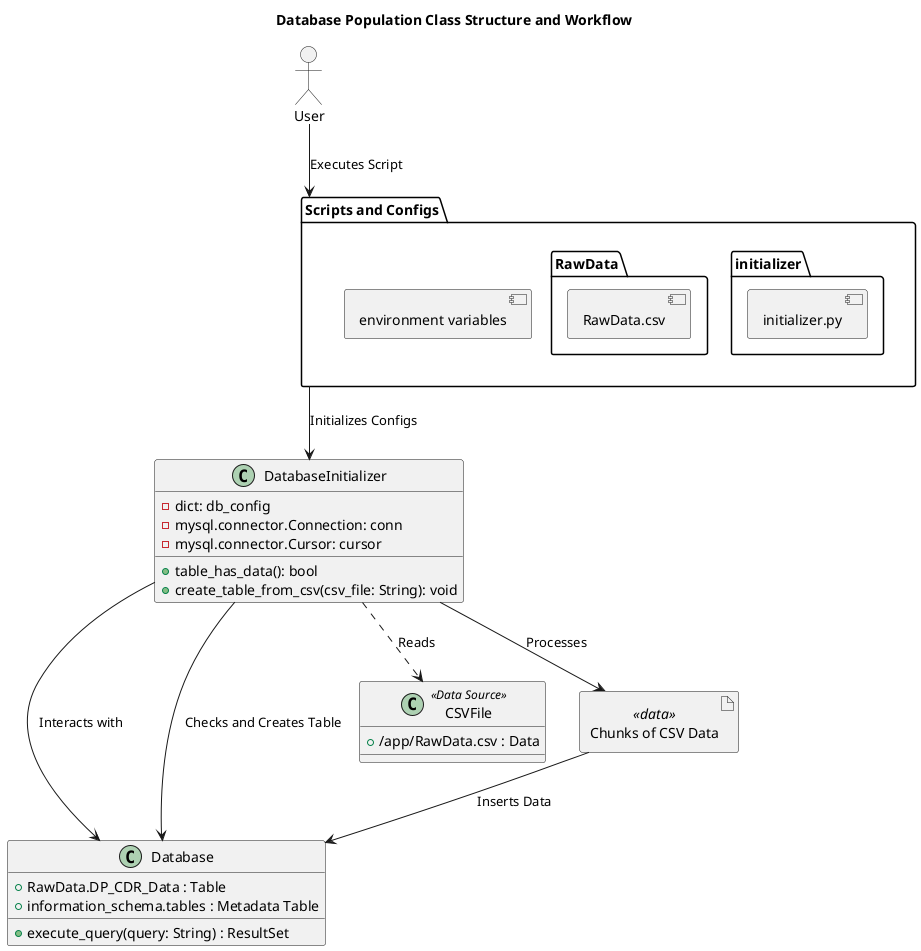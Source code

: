 @startuml
allowmixing
title Database Population Class Structure and Workflow

package "Scripts and Configs" {
    component [initializer.py]
    component [RawData.csv]
    component [environment variables]
}

class DatabaseInitializer {
    -dict: db_config
    -mysql.connector.Connection: conn
    -mysql.connector.Cursor: cursor

    +table_has_data(): bool
    +create_table_from_csv(csv_file: String): void
}

DatabaseInitializer --> Database : "Interacts with"
DatabaseInitializer ..> CSVFile : "Reads"

class Database {
    + RawData.DP_CDR_Data : Table
    + information_schema.tables : Metadata Table
    + execute_query(query: String) : ResultSet
}

class CSVFile <<Data Source>> {
    + /app/RawData.csv : Data
}

artifact "Chunks of CSV Data" <<data>> as csv_chunks

DatabaseInitializer --> csv_chunks : "Processes"
csv_chunks --> Database : "Inserts Data"

actor User

User --> "Scripts and Configs" : "Executes Script"
"Scripts and Configs" --> DatabaseInitializer : "Initializes Configs"

DatabaseInitializer --> Database : "Checks and Creates Table"

@enduml
